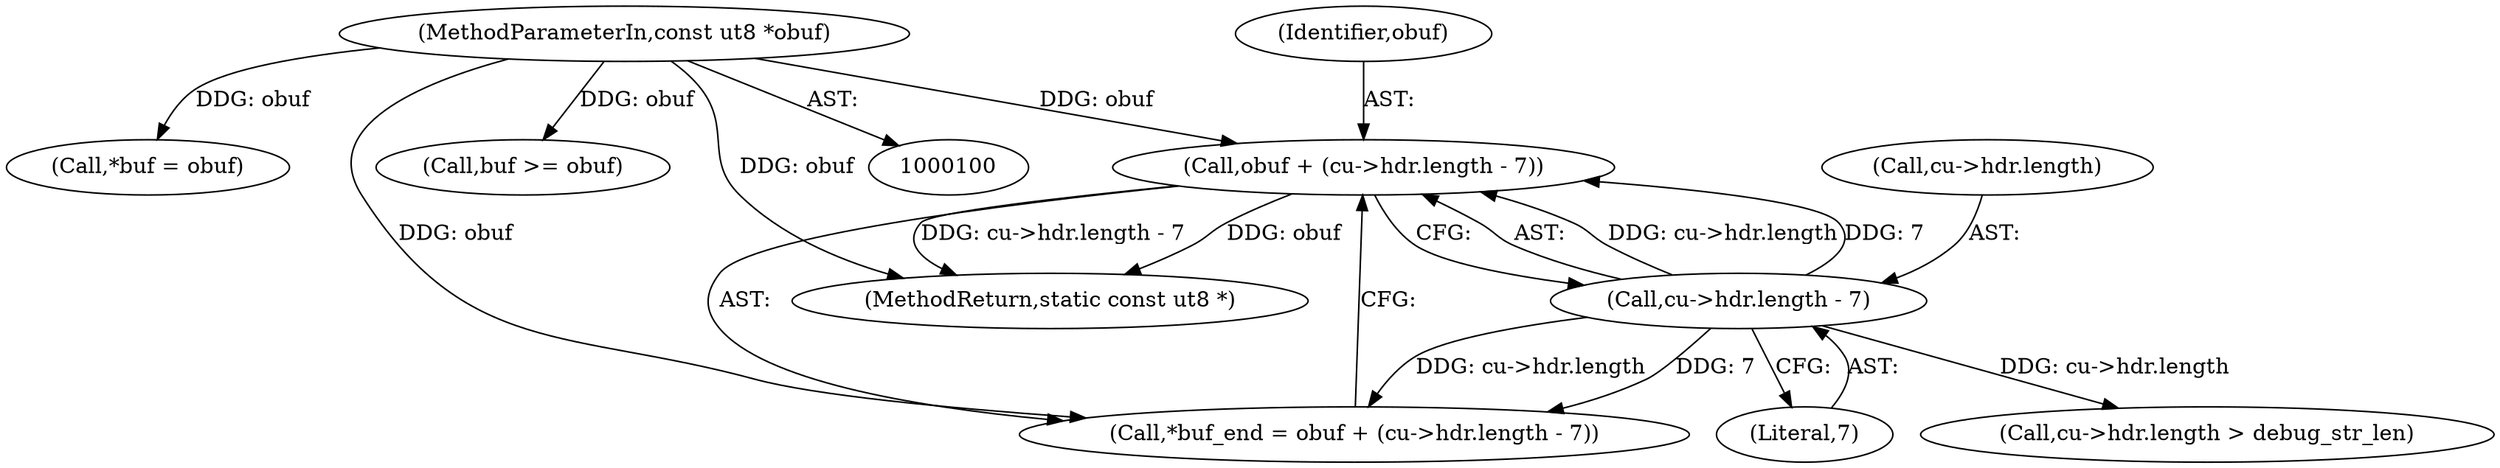 digraph "0_radare2_2ca9ab45891b6ae8e32b6c28c81eebca059cbe5d_1@pointer" {
"1000116" [label="(Call,obuf + (cu->hdr.length - 7))"];
"1000102" [label="(MethodParameterIn,const ut8 *obuf)"];
"1000118" [label="(Call,cu->hdr.length - 7)"];
"1000117" [label="(Identifier,obuf)"];
"1000110" [label="(Call,*buf = obuf)"];
"1000114" [label="(Call,*buf_end = obuf + (cu->hdr.length - 7))"];
"1000124" [label="(Literal,7)"];
"1000116" [label="(Call,obuf + (cu->hdr.length - 7))"];
"1000118" [label="(Call,cu->hdr.length - 7)"];
"1000102" [label="(MethodParameterIn,const ut8 *obuf)"];
"1000128" [label="(Call,cu->hdr.length > debug_str_len)"];
"1000119" [label="(Call,cu->hdr.length)"];
"1000145" [label="(Call,buf >= obuf)"];
"1000455" [label="(MethodReturn,static const ut8 *)"];
"1000116" -> "1000114"  [label="AST: "];
"1000116" -> "1000118"  [label="CFG: "];
"1000117" -> "1000116"  [label="AST: "];
"1000118" -> "1000116"  [label="AST: "];
"1000114" -> "1000116"  [label="CFG: "];
"1000116" -> "1000455"  [label="DDG: obuf"];
"1000116" -> "1000455"  [label="DDG: cu->hdr.length - 7"];
"1000102" -> "1000116"  [label="DDG: obuf"];
"1000118" -> "1000116"  [label="DDG: cu->hdr.length"];
"1000118" -> "1000116"  [label="DDG: 7"];
"1000102" -> "1000100"  [label="AST: "];
"1000102" -> "1000455"  [label="DDG: obuf"];
"1000102" -> "1000110"  [label="DDG: obuf"];
"1000102" -> "1000114"  [label="DDG: obuf"];
"1000102" -> "1000145"  [label="DDG: obuf"];
"1000118" -> "1000124"  [label="CFG: "];
"1000119" -> "1000118"  [label="AST: "];
"1000124" -> "1000118"  [label="AST: "];
"1000118" -> "1000114"  [label="DDG: cu->hdr.length"];
"1000118" -> "1000114"  [label="DDG: 7"];
"1000118" -> "1000128"  [label="DDG: cu->hdr.length"];
}
